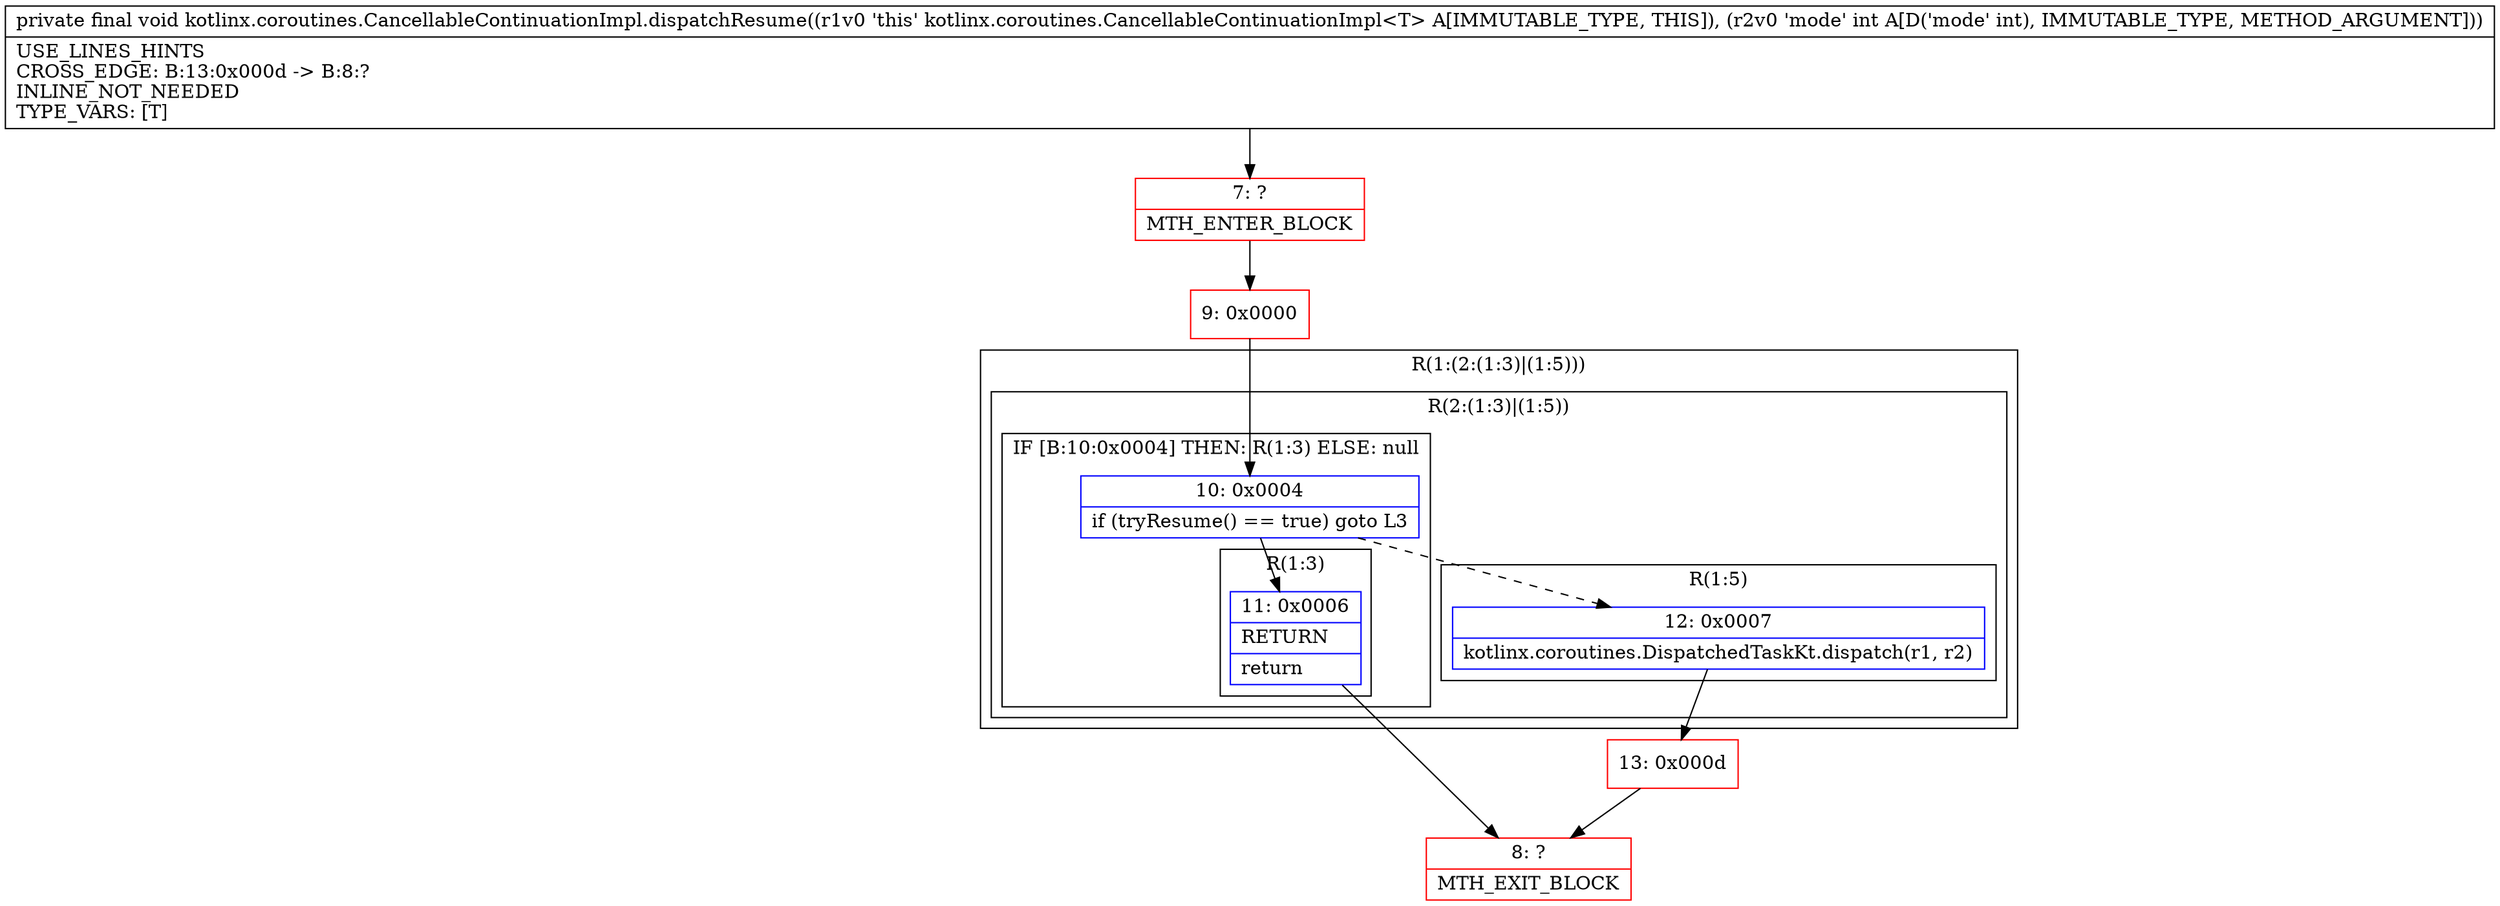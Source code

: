 digraph "CFG forkotlinx.coroutines.CancellableContinuationImpl.dispatchResume(I)V" {
subgraph cluster_Region_314263446 {
label = "R(1:(2:(1:3)|(1:5)))";
node [shape=record,color=blue];
subgraph cluster_Region_922424109 {
label = "R(2:(1:3)|(1:5))";
node [shape=record,color=blue];
subgraph cluster_IfRegion_1645972898 {
label = "IF [B:10:0x0004] THEN: R(1:3) ELSE: null";
node [shape=record,color=blue];
Node_10 [shape=record,label="{10\:\ 0x0004|if (tryResume() == true) goto L3\l}"];
subgraph cluster_Region_348466155 {
label = "R(1:3)";
node [shape=record,color=blue];
Node_11 [shape=record,label="{11\:\ 0x0006|RETURN\l|return\l}"];
}
}
subgraph cluster_Region_1552566546 {
label = "R(1:5)";
node [shape=record,color=blue];
Node_12 [shape=record,label="{12\:\ 0x0007|kotlinx.coroutines.DispatchedTaskKt.dispatch(r1, r2)\l}"];
}
}
}
Node_7 [shape=record,color=red,label="{7\:\ ?|MTH_ENTER_BLOCK\l}"];
Node_9 [shape=record,color=red,label="{9\:\ 0x0000}"];
Node_8 [shape=record,color=red,label="{8\:\ ?|MTH_EXIT_BLOCK\l}"];
Node_13 [shape=record,color=red,label="{13\:\ 0x000d}"];
MethodNode[shape=record,label="{private final void kotlinx.coroutines.CancellableContinuationImpl.dispatchResume((r1v0 'this' kotlinx.coroutines.CancellableContinuationImpl\<T\> A[IMMUTABLE_TYPE, THIS]), (r2v0 'mode' int A[D('mode' int), IMMUTABLE_TYPE, METHOD_ARGUMENT]))  | USE_LINES_HINTS\lCROSS_EDGE: B:13:0x000d \-\> B:8:?\lINLINE_NOT_NEEDED\lTYPE_VARS: [T]\l}"];
MethodNode -> Node_7;Node_10 -> Node_11;
Node_10 -> Node_12[style=dashed];
Node_11 -> Node_8;
Node_12 -> Node_13;
Node_7 -> Node_9;
Node_9 -> Node_10;
Node_13 -> Node_8;
}

